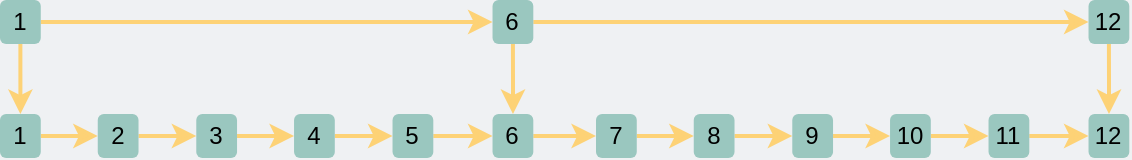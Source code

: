 <mxfile version="17.2.4" type="github"><diagram id="3228e29e-7158-1315-38df-8450db1d8a1d" name="Page-1"><mxGraphModel dx="909" dy="136" grid="0" gridSize="10" guides="1" tooltips="1" connect="1" arrows="1" fold="1" page="1" pageScale="1" pageWidth="700" pageHeight="150" background="#EFF1F3" math="0" shadow="0"><root><mxCell id="0"/><mxCell id="1" parent="0"/><mxCell id="pTquKtreFx32UbCazG2L-13" style="edgeStyle=orthogonalEdgeStyle;rounded=0;orthogonalLoop=1;jettySize=auto;html=1;exitX=1;exitY=0.5;exitDx=0;exitDy=0;fontSize=24;strokeColor=#FDD276;strokeWidth=2;" parent="1" source="pTquKtreFx32UbCazG2L-1" target="pTquKtreFx32UbCazG2L-2" edge="1"><mxGeometry relative="1" as="geometry"/></mxCell><mxCell id="pTquKtreFx32UbCazG2L-1" value="&lt;font&gt;1&lt;/font&gt;" style="rounded=1;whiteSpace=wrap;html=1;fillColor=#9AC7BF;strokeColor=none;fontColor=#000000;" parent="1" vertex="1"><mxGeometry x="68.0" y="693" width="20.38" height="22" as="geometry"/></mxCell><mxCell id="pTquKtreFx32UbCazG2L-14" style="edgeStyle=orthogonalEdgeStyle;rounded=0;orthogonalLoop=1;jettySize=auto;html=1;exitX=1;exitY=0.5;exitDx=0;exitDy=0;entryX=0;entryY=0.5;entryDx=0;entryDy=0;fontSize=24;strokeColor=#FDD276;strokeWidth=2;" parent="1" source="pTquKtreFx32UbCazG2L-2" target="pTquKtreFx32UbCazG2L-3" edge="1"><mxGeometry relative="1" as="geometry"/></mxCell><mxCell id="pTquKtreFx32UbCazG2L-2" value="&lt;font&gt;2&lt;/font&gt;" style="rounded=1;whiteSpace=wrap;html=1;fillColor=#9AC7BF;strokeColor=none;fontColor=#000000;" parent="1" vertex="1"><mxGeometry x="116.88" y="693" width="20.38" height="22" as="geometry"/></mxCell><mxCell id="pTquKtreFx32UbCazG2L-15" style="edgeStyle=orthogonalEdgeStyle;rounded=0;orthogonalLoop=1;jettySize=auto;html=1;exitX=1;exitY=0.5;exitDx=0;exitDy=0;entryX=0;entryY=0.5;entryDx=0;entryDy=0;fontSize=24;strokeColor=#FDD276;strokeWidth=2;" parent="1" source="pTquKtreFx32UbCazG2L-3" target="pTquKtreFx32UbCazG2L-4" edge="1"><mxGeometry relative="1" as="geometry"/></mxCell><mxCell id="pTquKtreFx32UbCazG2L-3" value="&lt;font&gt;3&lt;/font&gt;" style="rounded=1;whiteSpace=wrap;html=1;fillColor=#9AC7BF;strokeColor=none;fontColor=#000000;" parent="1" vertex="1"><mxGeometry x="166.14" y="693" width="20.38" height="22" as="geometry"/></mxCell><mxCell id="pTquKtreFx32UbCazG2L-16" style="edgeStyle=orthogonalEdgeStyle;rounded=0;orthogonalLoop=1;jettySize=auto;html=1;exitX=1;exitY=0.5;exitDx=0;exitDy=0;entryX=0;entryY=0.5;entryDx=0;entryDy=0;fontSize=24;strokeColor=#FDD276;strokeWidth=2;" parent="1" source="pTquKtreFx32UbCazG2L-4" target="pTquKtreFx32UbCazG2L-5" edge="1"><mxGeometry relative="1" as="geometry"/></mxCell><mxCell id="pTquKtreFx32UbCazG2L-4" value="&lt;font&gt;4&lt;/font&gt;" style="rounded=1;whiteSpace=wrap;html=1;fillColor=#9AC7BF;strokeColor=none;fontColor=#000000;" parent="1" vertex="1"><mxGeometry x="215.02" y="693" width="20.38" height="22" as="geometry"/></mxCell><mxCell id="pTquKtreFx32UbCazG2L-17" style="edgeStyle=orthogonalEdgeStyle;rounded=0;orthogonalLoop=1;jettySize=auto;html=1;exitX=1;exitY=0.5;exitDx=0;exitDy=0;entryX=0;entryY=0.5;entryDx=0;entryDy=0;fontSize=24;strokeColor=#FDD276;strokeWidth=2;" parent="1" source="pTquKtreFx32UbCazG2L-5" target="pTquKtreFx32UbCazG2L-6" edge="1"><mxGeometry relative="1" as="geometry"/></mxCell><mxCell id="pTquKtreFx32UbCazG2L-5" value="&lt;font&gt;5&lt;/font&gt;" style="rounded=1;whiteSpace=wrap;html=1;fillColor=#9AC7BF;strokeColor=none;fontColor=#000000;" parent="1" vertex="1"><mxGeometry x="264.27" y="693" width="20.38" height="22" as="geometry"/></mxCell><mxCell id="pTquKtreFx32UbCazG2L-29" style="edgeStyle=orthogonalEdgeStyle;rounded=0;orthogonalLoop=1;jettySize=auto;html=1;exitX=1;exitY=0.5;exitDx=0;exitDy=0;fontSize=24;strokeColor=#FDD276;strokeWidth=2;" parent="1" source="pTquKtreFx32UbCazG2L-6" target="pTquKtreFx32UbCazG2L-19" edge="1"><mxGeometry relative="1" as="geometry"/></mxCell><mxCell id="pTquKtreFx32UbCazG2L-6" value="&lt;font&gt;6&lt;/font&gt;" style="rounded=1;whiteSpace=wrap;html=1;fillColor=#9AC7BF;strokeColor=none;fontColor=#000000;" parent="1" vertex="1"><mxGeometry x="314.27" y="693" width="20.38" height="22" as="geometry"/></mxCell><mxCell id="pTquKtreFx32UbCazG2L-18" style="edgeStyle=orthogonalEdgeStyle;rounded=0;orthogonalLoop=1;jettySize=auto;html=1;exitX=1;exitY=0.5;exitDx=0;exitDy=0;fontSize=24;strokeColor=#FDD276;strokeWidth=2;" parent="1" source="pTquKtreFx32UbCazG2L-19" target="pTquKtreFx32UbCazG2L-21" edge="1"><mxGeometry relative="1" as="geometry"/></mxCell><mxCell id="pTquKtreFx32UbCazG2L-19" value="&lt;font&gt;7&lt;/font&gt;" style="rounded=1;whiteSpace=wrap;html=1;fillColor=#9AC7BF;strokeColor=none;fontColor=#000000;" parent="1" vertex="1"><mxGeometry x="366" y="693" width="20.38" height="22" as="geometry"/></mxCell><mxCell id="pTquKtreFx32UbCazG2L-20" style="edgeStyle=orthogonalEdgeStyle;rounded=0;orthogonalLoop=1;jettySize=auto;html=1;exitX=1;exitY=0.5;exitDx=0;exitDy=0;entryX=0;entryY=0.5;entryDx=0;entryDy=0;fontSize=24;strokeColor=#FDD276;strokeWidth=2;" parent="1" source="pTquKtreFx32UbCazG2L-21" target="pTquKtreFx32UbCazG2L-23" edge="1"><mxGeometry relative="1" as="geometry"/></mxCell><mxCell id="pTquKtreFx32UbCazG2L-21" value="&lt;font&gt;8&lt;/font&gt;" style="rounded=1;whiteSpace=wrap;html=1;fillColor=#9AC7BF;strokeColor=none;fontColor=#000000;" parent="1" vertex="1"><mxGeometry x="414.88" y="693" width="20.38" height="22" as="geometry"/></mxCell><mxCell id="pTquKtreFx32UbCazG2L-22" style="edgeStyle=orthogonalEdgeStyle;rounded=0;orthogonalLoop=1;jettySize=auto;html=1;exitX=1;exitY=0.5;exitDx=0;exitDy=0;entryX=0;entryY=0.5;entryDx=0;entryDy=0;fontSize=24;strokeColor=#FDD276;strokeWidth=2;" parent="1" source="pTquKtreFx32UbCazG2L-23" target="pTquKtreFx32UbCazG2L-25" edge="1"><mxGeometry relative="1" as="geometry"/></mxCell><mxCell id="pTquKtreFx32UbCazG2L-23" value="&lt;font&gt;9&lt;/font&gt;" style="rounded=1;whiteSpace=wrap;html=1;fillColor=#9AC7BF;strokeColor=none;fontColor=#000000;" parent="1" vertex="1"><mxGeometry x="464.14" y="693" width="20.38" height="22" as="geometry"/></mxCell><mxCell id="pTquKtreFx32UbCazG2L-24" style="edgeStyle=orthogonalEdgeStyle;rounded=0;orthogonalLoop=1;jettySize=auto;html=1;exitX=1;exitY=0.5;exitDx=0;exitDy=0;entryX=0;entryY=0.5;entryDx=0;entryDy=0;fontSize=24;strokeColor=#FDD276;strokeWidth=2;" parent="1" source="pTquKtreFx32UbCazG2L-25" target="pTquKtreFx32UbCazG2L-27" edge="1"><mxGeometry relative="1" as="geometry"/></mxCell><mxCell id="pTquKtreFx32UbCazG2L-25" value="10" style="rounded=1;whiteSpace=wrap;html=1;fillColor=#9AC7BF;strokeColor=none;fontColor=#000000;" parent="1" vertex="1"><mxGeometry x="513.02" y="693" width="20.38" height="22" as="geometry"/></mxCell><mxCell id="pTquKtreFx32UbCazG2L-26" style="edgeStyle=orthogonalEdgeStyle;rounded=0;orthogonalLoop=1;jettySize=auto;html=1;exitX=1;exitY=0.5;exitDx=0;exitDy=0;fontSize=24;strokeColor=#FDD276;strokeWidth=2;" parent="1" source="pTquKtreFx32UbCazG2L-27" target="pTquKtreFx32UbCazG2L-28" edge="1"><mxGeometry relative="1" as="geometry"/></mxCell><mxCell id="pTquKtreFx32UbCazG2L-27" value="&lt;font&gt;11&lt;/font&gt;" style="rounded=1;whiteSpace=wrap;html=1;fillColor=#9AC7BF;strokeColor=none;fontColor=#000000;" parent="1" vertex="1"><mxGeometry x="562.27" y="693" width="20.38" height="22" as="geometry"/></mxCell><mxCell id="pTquKtreFx32UbCazG2L-28" value="&lt;font&gt;12&lt;/font&gt;" style="rounded=1;whiteSpace=wrap;html=1;fillColor=#9AC7BF;strokeColor=none;fontColor=#000000;" parent="1" vertex="1"><mxGeometry x="612.27" y="693" width="20.38" height="22" as="geometry"/></mxCell><mxCell id="1T4NAsHrSFZo_rarIsao-4" style="edgeStyle=orthogonalEdgeStyle;rounded=0;orthogonalLoop=1;jettySize=auto;html=1;exitX=0.5;exitY=1;exitDx=0;exitDy=0;strokeColor=#FDD276;strokeWidth=2;" edge="1" parent="1" source="1T4NAsHrSFZo_rarIsao-1" target="pTquKtreFx32UbCazG2L-1"><mxGeometry relative="1" as="geometry"/></mxCell><mxCell id="1T4NAsHrSFZo_rarIsao-7" style="edgeStyle=orthogonalEdgeStyle;rounded=0;orthogonalLoop=1;jettySize=auto;html=1;exitX=1;exitY=0.5;exitDx=0;exitDy=0;entryX=0;entryY=0.5;entryDx=0;entryDy=0;strokeColor=#FDD276;strokeWidth=2;" edge="1" parent="1" source="1T4NAsHrSFZo_rarIsao-1" target="1T4NAsHrSFZo_rarIsao-2"><mxGeometry relative="1" as="geometry"/></mxCell><mxCell id="1T4NAsHrSFZo_rarIsao-1" value="&lt;font&gt;1&lt;/font&gt;" style="rounded=1;whiteSpace=wrap;html=1;fillColor=#9AC7BF;strokeColor=none;fontColor=#000000;" vertex="1" parent="1"><mxGeometry x="68.0" y="636" width="20.38" height="22" as="geometry"/></mxCell><mxCell id="1T4NAsHrSFZo_rarIsao-5" style="edgeStyle=orthogonalEdgeStyle;rounded=0;orthogonalLoop=1;jettySize=auto;html=1;exitX=0.5;exitY=1;exitDx=0;exitDy=0;strokeColor=#FDD276;strokeWidth=2;" edge="1" parent="1" source="1T4NAsHrSFZo_rarIsao-2" target="pTquKtreFx32UbCazG2L-6"><mxGeometry relative="1" as="geometry"/></mxCell><mxCell id="1T4NAsHrSFZo_rarIsao-8" style="edgeStyle=orthogonalEdgeStyle;rounded=0;orthogonalLoop=1;jettySize=auto;html=1;exitX=1;exitY=0.5;exitDx=0;exitDy=0;strokeColor=#FDD276;strokeWidth=2;" edge="1" parent="1" source="1T4NAsHrSFZo_rarIsao-2" target="1T4NAsHrSFZo_rarIsao-3"><mxGeometry relative="1" as="geometry"/></mxCell><mxCell id="1T4NAsHrSFZo_rarIsao-2" value="&lt;font&gt;6&lt;/font&gt;" style="rounded=1;whiteSpace=wrap;html=1;fillColor=#9AC7BF;strokeColor=none;fontColor=#000000;" vertex="1" parent="1"><mxGeometry x="314.27" y="636" width="20.38" height="22" as="geometry"/></mxCell><mxCell id="1T4NAsHrSFZo_rarIsao-6" style="edgeStyle=orthogonalEdgeStyle;rounded=0;orthogonalLoop=1;jettySize=auto;html=1;exitX=0.5;exitY=1;exitDx=0;exitDy=0;strokeColor=#FDD276;strokeWidth=2;" edge="1" parent="1" source="1T4NAsHrSFZo_rarIsao-3" target="pTquKtreFx32UbCazG2L-28"><mxGeometry relative="1" as="geometry"/></mxCell><mxCell id="1T4NAsHrSFZo_rarIsao-3" value="&lt;font&gt;12&lt;/font&gt;" style="rounded=1;whiteSpace=wrap;html=1;fillColor=#9AC7BF;strokeColor=none;fontColor=#000000;" vertex="1" parent="1"><mxGeometry x="612.27" y="636" width="20.38" height="22" as="geometry"/></mxCell></root></mxGraphModel></diagram></mxfile>
